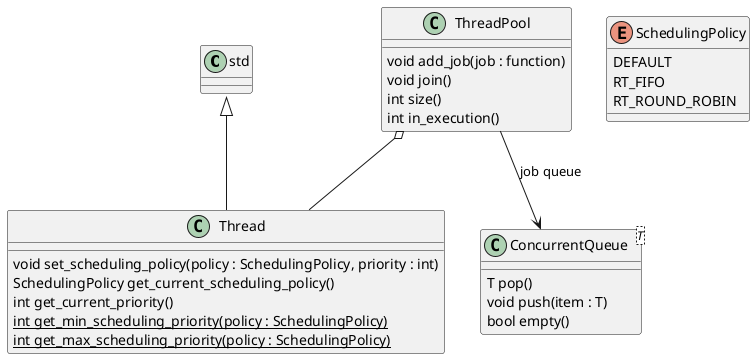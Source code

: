 @startuml

"std::thread" <|-- Thread
ThreadPool o-- Thread
ThreadPool --> ConcurrentQueue : job queue

enum SchedulingPolicy {
    DEFAULT
    RT_FIFO
    RT_ROUND_ROBIN
}

class Thread {
    void set_scheduling_policy(policy : SchedulingPolicy, priority : int)
    SchedulingPolicy get_current_scheduling_policy()
    int get_current_priority()
    {static} int get_min_scheduling_priority(policy : SchedulingPolicy)
    {static} int get_max_scheduling_priority(policy : SchedulingPolicy)
}

class ThreadPool {
    void add_job(job : function)
    void join()
    int size()
    int in_execution()
}

class ConcurrentQueue <T> {
    T pop()
    void push(item : T)
    bool empty()
}

@enduml